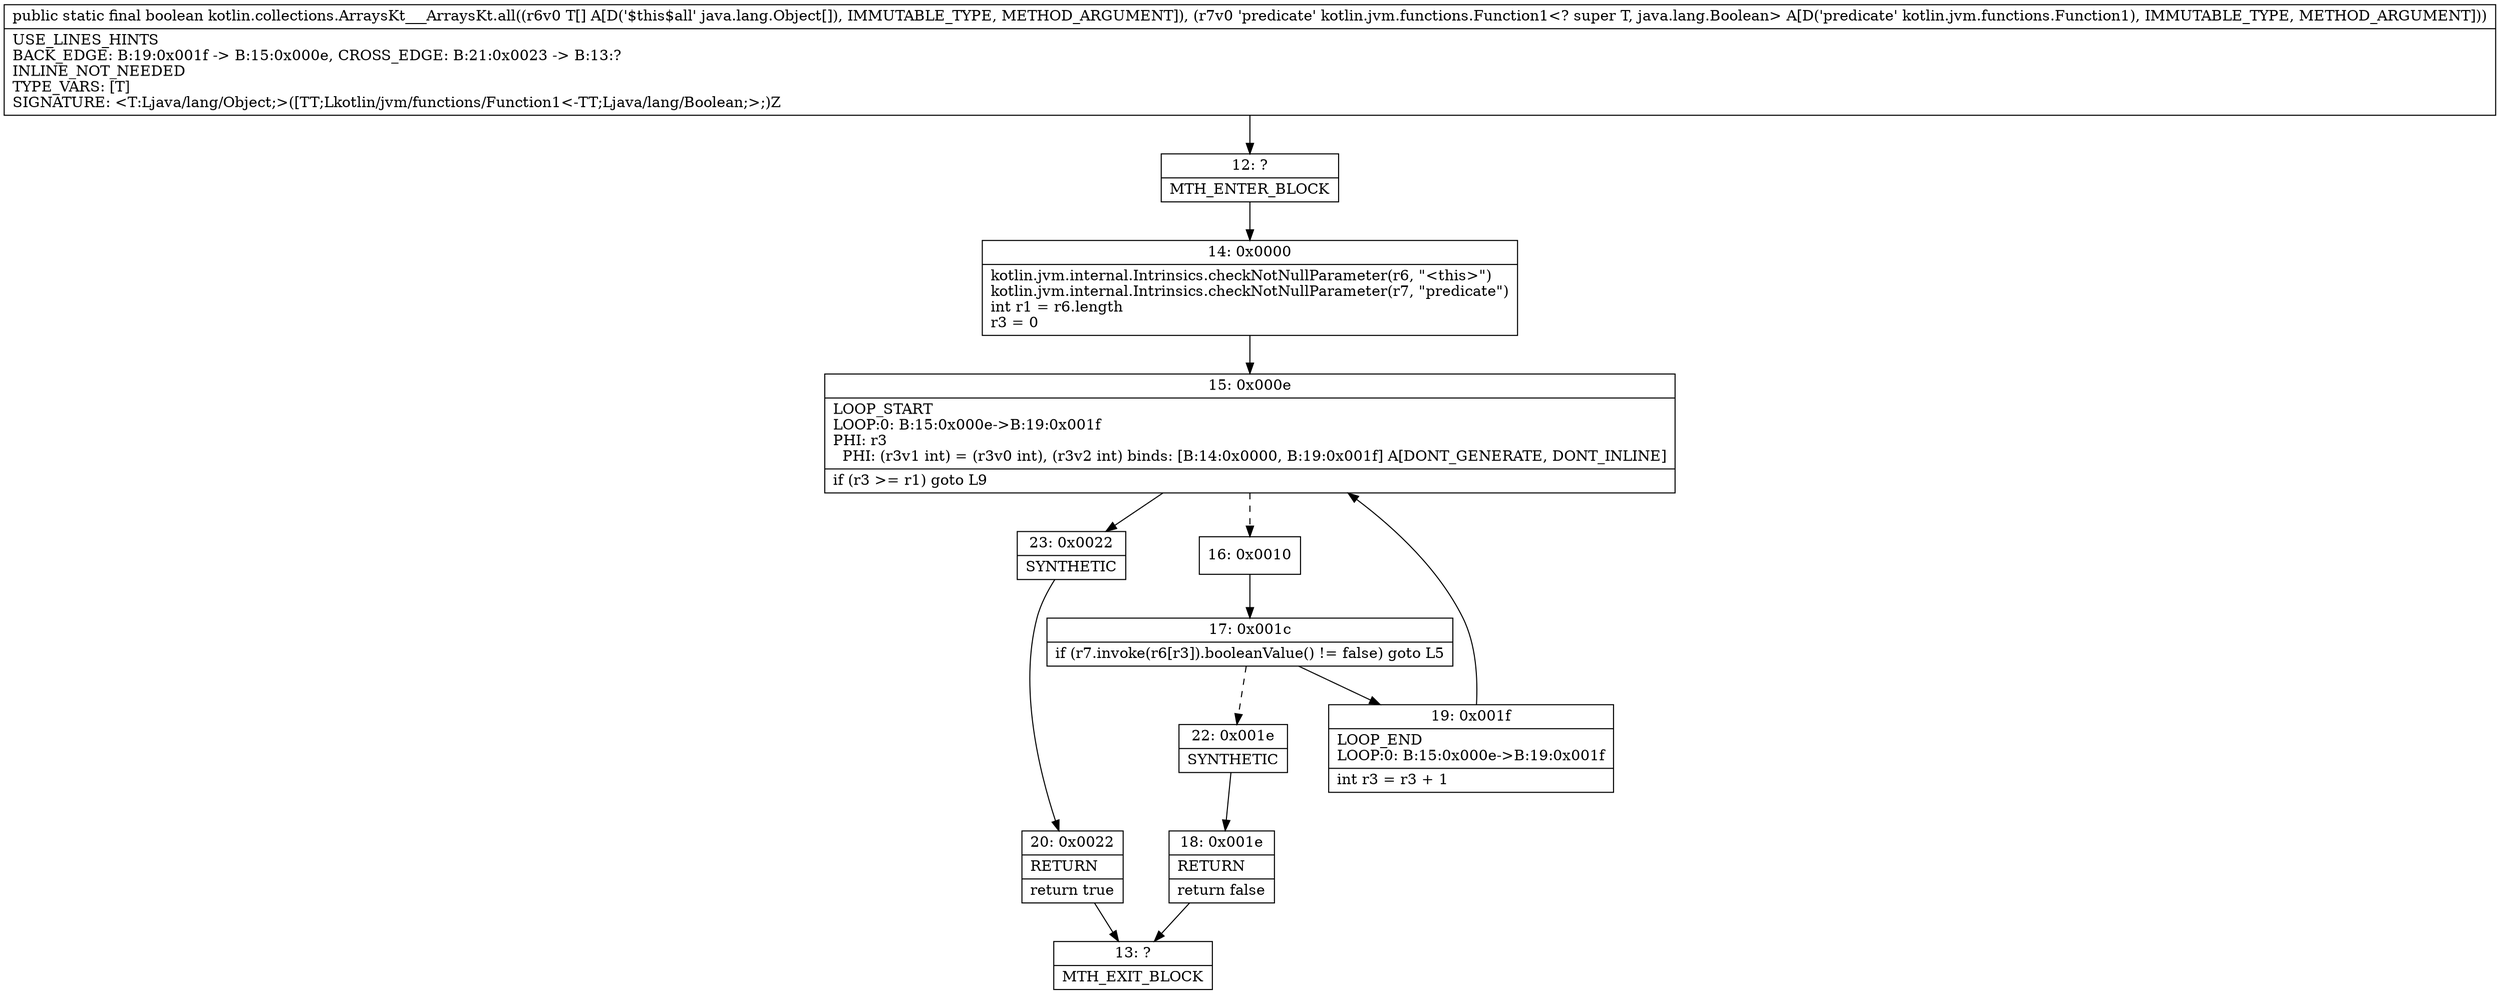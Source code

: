 digraph "CFG forkotlin.collections.ArraysKt___ArraysKt.all([Ljava\/lang\/Object;Lkotlin\/jvm\/functions\/Function1;)Z" {
Node_12 [shape=record,label="{12\:\ ?|MTH_ENTER_BLOCK\l}"];
Node_14 [shape=record,label="{14\:\ 0x0000|kotlin.jvm.internal.Intrinsics.checkNotNullParameter(r6, \"\<this\>\")\lkotlin.jvm.internal.Intrinsics.checkNotNullParameter(r7, \"predicate\")\lint r1 = r6.length\lr3 = 0\l}"];
Node_15 [shape=record,label="{15\:\ 0x000e|LOOP_START\lLOOP:0: B:15:0x000e\-\>B:19:0x001f\lPHI: r3 \l  PHI: (r3v1 int) = (r3v0 int), (r3v2 int) binds: [B:14:0x0000, B:19:0x001f] A[DONT_GENERATE, DONT_INLINE]\l|if (r3 \>= r1) goto L9\l}"];
Node_16 [shape=record,label="{16\:\ 0x0010}"];
Node_17 [shape=record,label="{17\:\ 0x001c|if (r7.invoke(r6[r3]).booleanValue() != false) goto L5\l}"];
Node_19 [shape=record,label="{19\:\ 0x001f|LOOP_END\lLOOP:0: B:15:0x000e\-\>B:19:0x001f\l|int r3 = r3 + 1\l}"];
Node_22 [shape=record,label="{22\:\ 0x001e|SYNTHETIC\l}"];
Node_18 [shape=record,label="{18\:\ 0x001e|RETURN\l|return false\l}"];
Node_13 [shape=record,label="{13\:\ ?|MTH_EXIT_BLOCK\l}"];
Node_23 [shape=record,label="{23\:\ 0x0022|SYNTHETIC\l}"];
Node_20 [shape=record,label="{20\:\ 0x0022|RETURN\l|return true\l}"];
MethodNode[shape=record,label="{public static final boolean kotlin.collections.ArraysKt___ArraysKt.all((r6v0 T[] A[D('$this$all' java.lang.Object[]), IMMUTABLE_TYPE, METHOD_ARGUMENT]), (r7v0 'predicate' kotlin.jvm.functions.Function1\<? super T, java.lang.Boolean\> A[D('predicate' kotlin.jvm.functions.Function1), IMMUTABLE_TYPE, METHOD_ARGUMENT]))  | USE_LINES_HINTS\lBACK_EDGE: B:19:0x001f \-\> B:15:0x000e, CROSS_EDGE: B:21:0x0023 \-\> B:13:?\lINLINE_NOT_NEEDED\lTYPE_VARS: [T]\lSIGNATURE: \<T:Ljava\/lang\/Object;\>([TT;Lkotlin\/jvm\/functions\/Function1\<\-TT;Ljava\/lang\/Boolean;\>;)Z\l}"];
MethodNode -> Node_12;Node_12 -> Node_14;
Node_14 -> Node_15;
Node_15 -> Node_16[style=dashed];
Node_15 -> Node_23;
Node_16 -> Node_17;
Node_17 -> Node_19;
Node_17 -> Node_22[style=dashed];
Node_19 -> Node_15;
Node_22 -> Node_18;
Node_18 -> Node_13;
Node_23 -> Node_20;
Node_20 -> Node_13;
}

